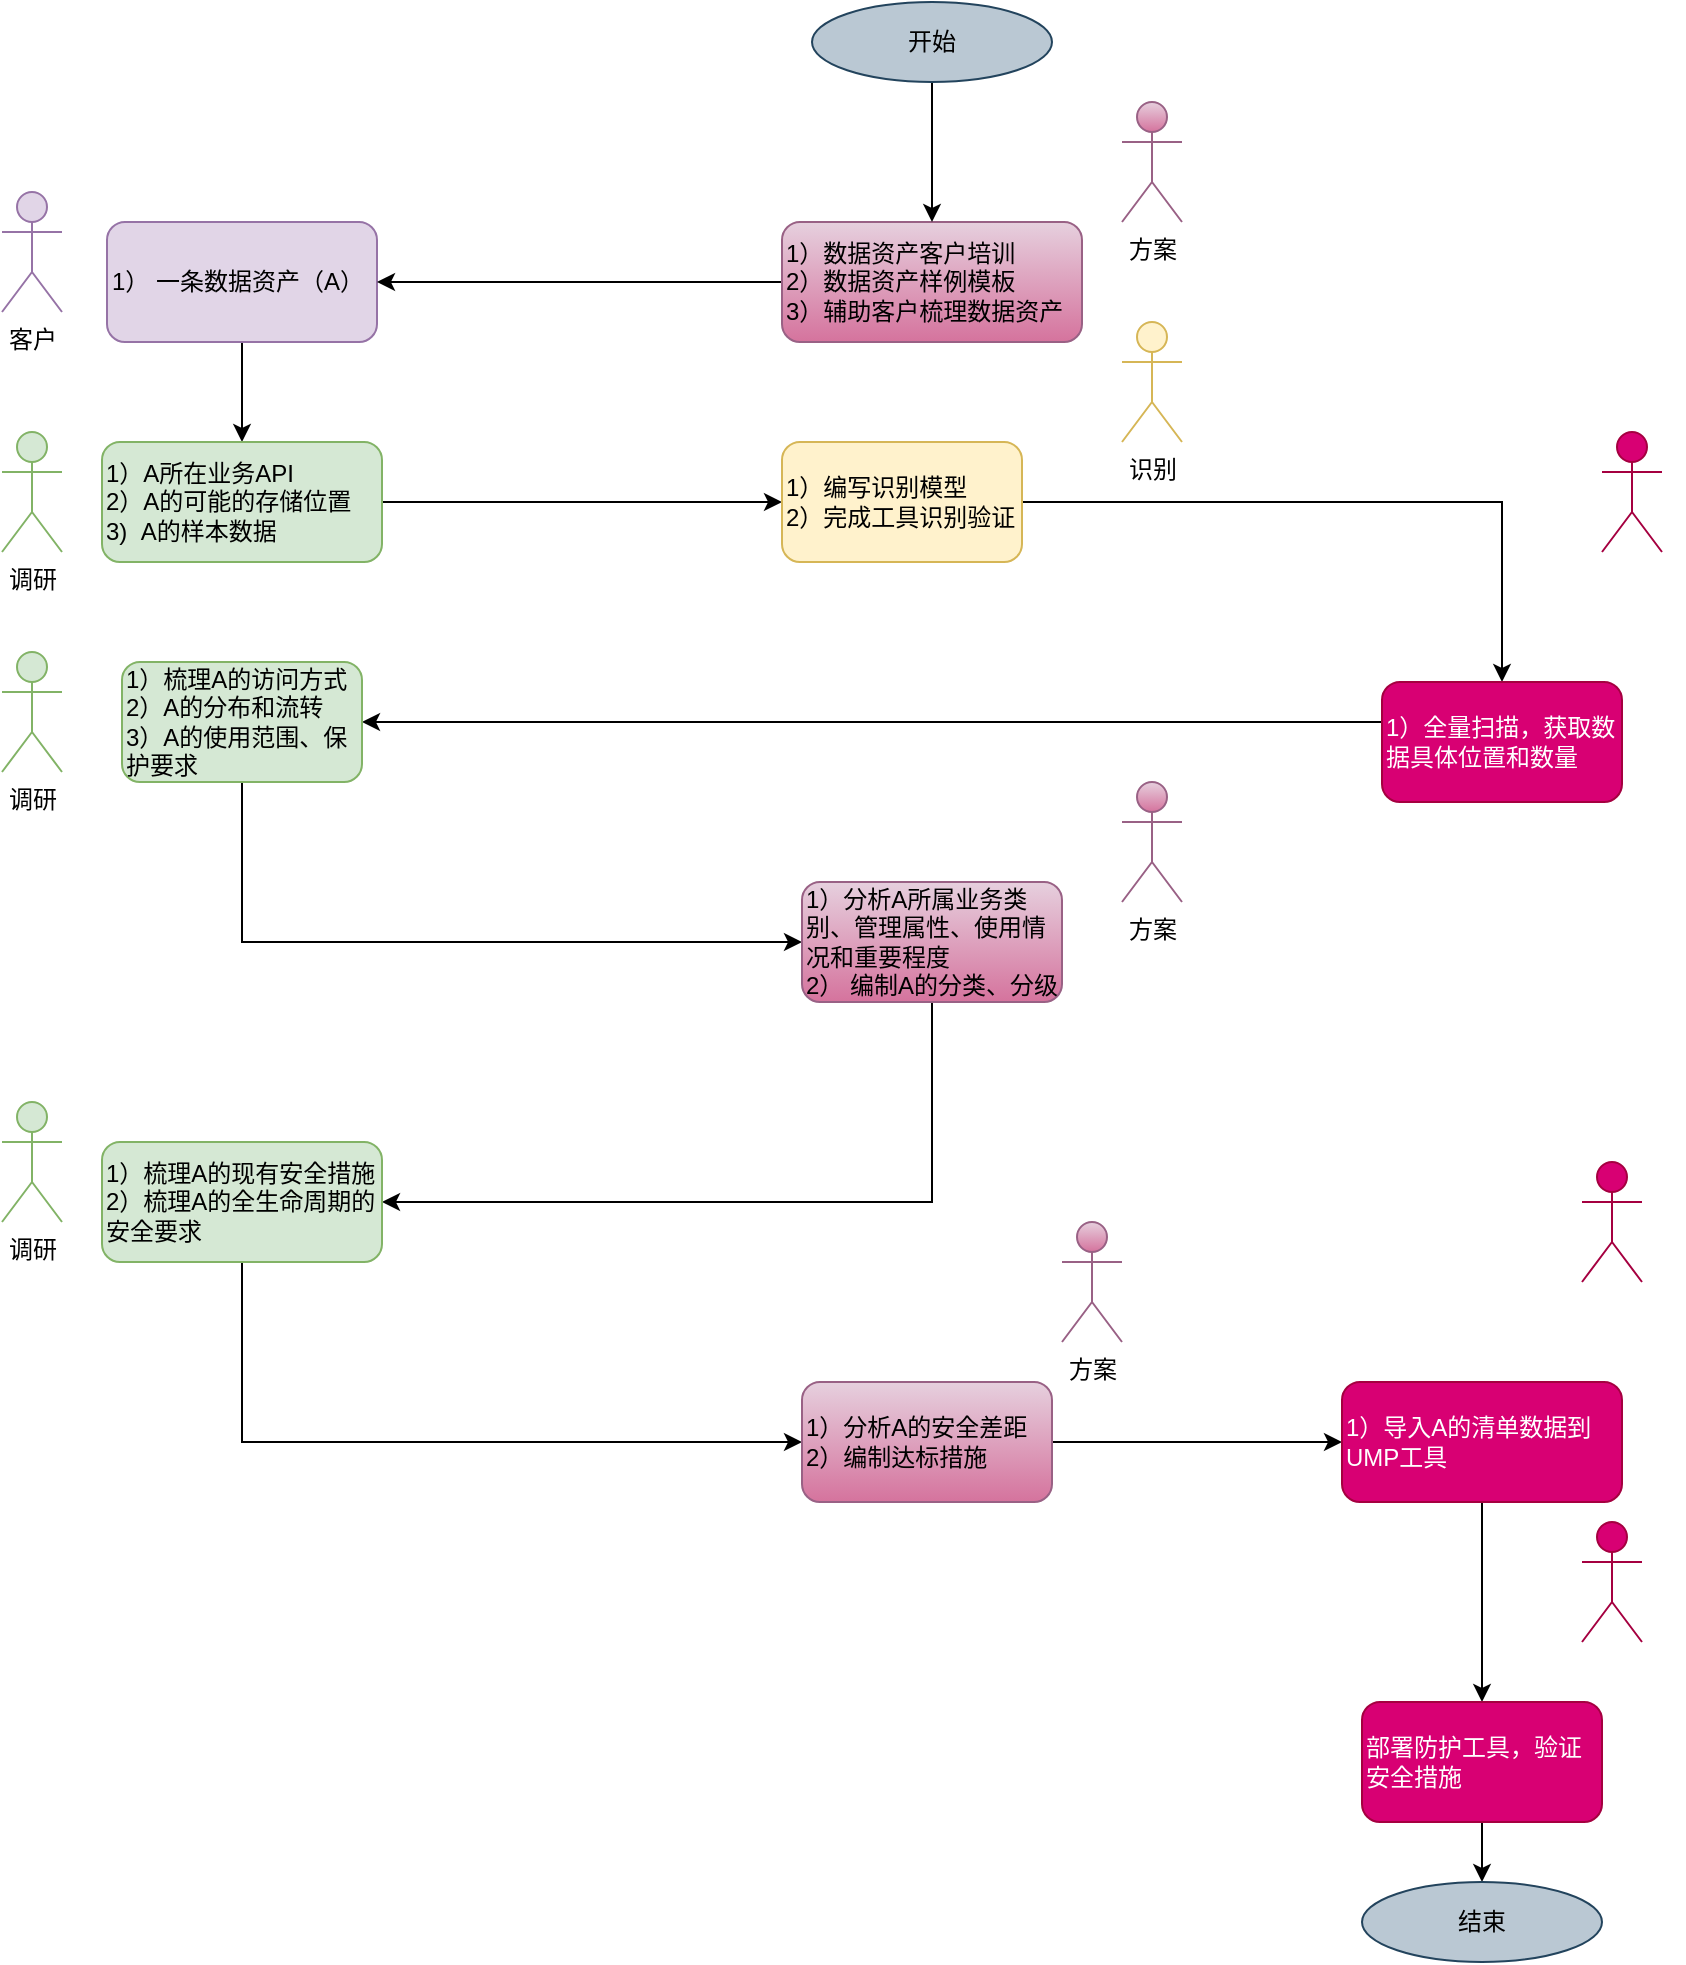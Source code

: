 <mxfile version="14.9.2" type="github">
  <diagram id="kgpKYQtTHZ0yAKxKKP6v" name="Page-1">
    <mxGraphModel dx="1038" dy="517" grid="1" gridSize="10" guides="1" tooltips="1" connect="1" arrows="1" fold="1" page="1" pageScale="1" pageWidth="850" pageHeight="1100" math="0" shadow="0">
      <root>
        <mxCell id="0" />
        <mxCell id="1" parent="0" />
        <mxCell id="sIZXqxAl4OL05oFdRwKL-20" value="" style="edgeStyle=orthogonalEdgeStyle;rounded=0;orthogonalLoop=1;jettySize=auto;html=1;" parent="1" source="sIZXqxAl4OL05oFdRwKL-7" target="sIZXqxAl4OL05oFdRwKL-11" edge="1">
          <mxGeometry relative="1" as="geometry" />
        </mxCell>
        <mxCell id="sIZXqxAl4OL05oFdRwKL-7" value="1） 一条数据资产（A）" style="rounded=1;whiteSpace=wrap;html=1;align=left;fillColor=#e1d5e7;strokeColor=#9673a6;" parent="1" vertex="1">
          <mxGeometry x="52.5" y="150" width="135" height="60" as="geometry" />
        </mxCell>
        <mxCell id="sIZXqxAl4OL05oFdRwKL-30" value="" style="edgeStyle=orthogonalEdgeStyle;rounded=0;orthogonalLoop=1;jettySize=auto;html=1;" parent="1" source="sIZXqxAl4OL05oFdRwKL-11" target="sIZXqxAl4OL05oFdRwKL-21" edge="1">
          <mxGeometry relative="1" as="geometry">
            <mxPoint x="290" y="310" as="targetPoint" />
          </mxGeometry>
        </mxCell>
        <mxCell id="sIZXqxAl4OL05oFdRwKL-11" value="1）A所在业务API&lt;br&gt;2）A的可能的存储位置&lt;br&gt;3)&amp;nbsp; A的样本数据" style="rounded=1;whiteSpace=wrap;html=1;align=left;fillColor=#d5e8d4;strokeColor=#82b366;" parent="1" vertex="1">
          <mxGeometry x="50" y="260" width="140" height="60" as="geometry" />
        </mxCell>
        <mxCell id="sIZXqxAl4OL05oFdRwKL-12" value="调研" style="shape=umlActor;verticalLabelPosition=bottom;verticalAlign=top;html=1;outlineConnect=0;fillColor=#d5e8d4;strokeColor=#82b366;" parent="1" vertex="1">
          <mxGeometry y="255" width="30" height="60" as="geometry" />
        </mxCell>
        <mxCell id="sIZXqxAl4OL05oFdRwKL-14" value="客户" style="shape=umlActor;verticalLabelPosition=bottom;verticalAlign=top;html=1;outlineConnect=0;fillColor=#e1d5e7;strokeColor=#9673a6;" parent="1" vertex="1">
          <mxGeometry y="135" width="30" height="60" as="geometry" />
        </mxCell>
        <mxCell id="sIZXqxAl4OL05oFdRwKL-37" value="" style="edgeStyle=orthogonalEdgeStyle;rounded=0;orthogonalLoop=1;jettySize=auto;html=1;" parent="1" source="sIZXqxAl4OL05oFdRwKL-21" target="sIZXqxAl4OL05oFdRwKL-36" edge="1">
          <mxGeometry relative="1" as="geometry" />
        </mxCell>
        <mxCell id="sIZXqxAl4OL05oFdRwKL-21" value="&lt;div style=&quot;&quot;&gt;&lt;span&gt;1）编写识别模型&lt;/span&gt;&lt;/div&gt;&lt;div style=&quot;&quot;&gt;&lt;span&gt;2）完成工具识别验证&lt;/span&gt;&lt;/div&gt;" style="rounded=1;whiteSpace=wrap;html=1;align=left;fillColor=#fff2cc;strokeColor=#d6b656;" parent="1" vertex="1">
          <mxGeometry x="390" y="260" width="120" height="60" as="geometry" />
        </mxCell>
        <mxCell id="sIZXqxAl4OL05oFdRwKL-31" value="识别" style="shape=umlActor;verticalLabelPosition=bottom;verticalAlign=top;html=1;outlineConnect=0;fillColor=#fff2cc;strokeColor=#d6b656;" parent="1" vertex="1">
          <mxGeometry x="560" y="200" width="30" height="60" as="geometry" />
        </mxCell>
        <mxCell id="sIZXqxAl4OL05oFdRwKL-41" value="" style="edgeStyle=orthogonalEdgeStyle;rounded=0;orthogonalLoop=1;jettySize=auto;html=1;entryX=1;entryY=0.5;entryDx=0;entryDy=0;" parent="1" source="sIZXqxAl4OL05oFdRwKL-36" target="sIZXqxAl4OL05oFdRwKL-39" edge="1">
          <mxGeometry relative="1" as="geometry">
            <Array as="points">
              <mxPoint x="290" y="400" />
              <mxPoint x="290" y="400" />
            </Array>
          </mxGeometry>
        </mxCell>
        <mxCell id="sIZXqxAl4OL05oFdRwKL-36" value="1）全量扫描，获取数据具体位置和数量" style="rounded=1;whiteSpace=wrap;html=1;align=left;fillColor=#d80073;strokeColor=#A50040;fontColor=#ffffff;" parent="1" vertex="1">
          <mxGeometry x="690" y="380" width="120" height="60" as="geometry" />
        </mxCell>
        <mxCell id="sIZXqxAl4OL05oFdRwKL-38" value="识别工具" style="shape=umlActor;verticalLabelPosition=bottom;verticalAlign=top;html=1;outlineConnect=0;fillColor=#d80073;strokeColor=#A50040;fontColor=#ffffff;" parent="1" vertex="1">
          <mxGeometry x="800" y="255" width="30" height="60" as="geometry" />
        </mxCell>
        <mxCell id="sIZXqxAl4OL05oFdRwKL-46" value="" style="edgeStyle=orthogonalEdgeStyle;rounded=0;orthogonalLoop=1;jettySize=auto;html=1;entryX=0;entryY=0.5;entryDx=0;entryDy=0;" parent="1" source="sIZXqxAl4OL05oFdRwKL-39" target="sIZXqxAl4OL05oFdRwKL-42" edge="1">
          <mxGeometry relative="1" as="geometry">
            <Array as="points">
              <mxPoint x="120" y="510" />
            </Array>
          </mxGeometry>
        </mxCell>
        <mxCell id="sIZXqxAl4OL05oFdRwKL-39" value="1）梳理A的访问方式&lt;br&gt;2）A的分布和流转&lt;br&gt;3）A的使用范围、保护要求" style="rounded=1;whiteSpace=wrap;html=1;align=left;fillColor=#d5e8d4;strokeColor=#82b366;" parent="1" vertex="1">
          <mxGeometry x="60" y="370" width="120" height="60" as="geometry" />
        </mxCell>
        <mxCell id="sIZXqxAl4OL05oFdRwKL-40" value="调研" style="shape=umlActor;verticalLabelPosition=bottom;verticalAlign=top;html=1;outlineConnect=0;fillColor=#d5e8d4;strokeColor=#82b366;" parent="1" vertex="1">
          <mxGeometry y="365" width="30" height="60" as="geometry" />
        </mxCell>
        <mxCell id="sIZXqxAl4OL05oFdRwKL-50" value="" style="edgeStyle=orthogonalEdgeStyle;rounded=0;orthogonalLoop=1;jettySize=auto;html=1;" parent="1" source="sIZXqxAl4OL05oFdRwKL-42" target="sIZXqxAl4OL05oFdRwKL-48" edge="1">
          <mxGeometry relative="1" as="geometry">
            <Array as="points">
              <mxPoint x="465" y="640" />
            </Array>
          </mxGeometry>
        </mxCell>
        <mxCell id="sIZXqxAl4OL05oFdRwKL-42" value="1）分析A所属业务类别、管理属性、使用情况和重要程度&lt;br&gt;2） 编制A的分类、分级" style="rounded=1;whiteSpace=wrap;html=1;align=left;gradientColor=#d5739d;fillColor=#e6d0de;strokeColor=#996185;" parent="1" vertex="1">
          <mxGeometry x="400" y="480" width="130" height="60" as="geometry" />
        </mxCell>
        <mxCell id="sIZXqxAl4OL05oFdRwKL-47" value="方案" style="shape=umlActor;verticalLabelPosition=bottom;verticalAlign=top;html=1;outlineConnect=0;gradientColor=#d5739d;fillColor=#e6d0de;strokeColor=#996185;" parent="1" vertex="1">
          <mxGeometry x="560" y="430" width="30" height="60" as="geometry" />
        </mxCell>
        <mxCell id="sIZXqxAl4OL05oFdRwKL-54" value="" style="edgeStyle=orthogonalEdgeStyle;rounded=0;orthogonalLoop=1;jettySize=auto;html=1;entryX=0;entryY=0.5;entryDx=0;entryDy=0;" parent="1" source="sIZXqxAl4OL05oFdRwKL-48" target="sIZXqxAl4OL05oFdRwKL-51" edge="1">
          <mxGeometry relative="1" as="geometry">
            <mxPoint x="120" y="750" as="targetPoint" />
            <Array as="points">
              <mxPoint x="120" y="760" />
            </Array>
          </mxGeometry>
        </mxCell>
        <mxCell id="sIZXqxAl4OL05oFdRwKL-48" value="1）梳理A的现有安全措施&lt;br&gt;2）梳理A的全生命周期的安全要求" style="rounded=1;whiteSpace=wrap;html=1;align=left;fillColor=#d5e8d4;strokeColor=#82b366;" parent="1" vertex="1">
          <mxGeometry x="50" y="610" width="140" height="60" as="geometry" />
        </mxCell>
        <mxCell id="sIZXqxAl4OL05oFdRwKL-49" value="调研" style="shape=umlActor;verticalLabelPosition=bottom;verticalAlign=top;html=1;outlineConnect=0;fillColor=#d5e8d4;strokeColor=#82b366;" parent="1" vertex="1">
          <mxGeometry y="590" width="30" height="60" as="geometry" />
        </mxCell>
        <mxCell id="sIZXqxAl4OL05oFdRwKL-58" value="" style="edgeStyle=orthogonalEdgeStyle;rounded=0;orthogonalLoop=1;jettySize=auto;html=1;" parent="1" source="sIZXqxAl4OL05oFdRwKL-51" target="sIZXqxAl4OL05oFdRwKL-57" edge="1">
          <mxGeometry relative="1" as="geometry" />
        </mxCell>
        <mxCell id="sIZXqxAl4OL05oFdRwKL-51" value="1）分析A的安全差距&lt;br&gt;2）编制达标措施" style="rounded=1;whiteSpace=wrap;html=1;align=left;gradientColor=#d5739d;fillColor=#e6d0de;strokeColor=#996185;" parent="1" vertex="1">
          <mxGeometry x="400" y="730" width="125" height="60" as="geometry" />
        </mxCell>
        <mxCell id="sIZXqxAl4OL05oFdRwKL-52" value="方案" style="shape=umlActor;verticalLabelPosition=bottom;verticalAlign=top;html=1;outlineConnect=0;gradientColor=#d5739d;fillColor=#e6d0de;strokeColor=#996185;" parent="1" vertex="1">
          <mxGeometry x="530" y="650" width="30" height="60" as="geometry" />
        </mxCell>
        <mxCell id="sIZXqxAl4OL05oFdRwKL-62" value="" style="edgeStyle=orthogonalEdgeStyle;rounded=0;orthogonalLoop=1;jettySize=auto;html=1;" parent="1" source="sIZXqxAl4OL05oFdRwKL-57" target="sIZXqxAl4OL05oFdRwKL-61" edge="1">
          <mxGeometry relative="1" as="geometry" />
        </mxCell>
        <mxCell id="sIZXqxAl4OL05oFdRwKL-57" value="1）导入A的清单数据到UMP工具" style="rounded=1;whiteSpace=wrap;html=1;align=left;fillColor=#d80073;strokeColor=#A50040;fontColor=#ffffff;" parent="1" vertex="1">
          <mxGeometry x="670" y="730" width="140" height="60" as="geometry" />
        </mxCell>
        <mxCell id="sIZXqxAl4OL05oFdRwKL-59" value="分类分级工具" style="shape=umlActor;verticalLabelPosition=bottom;verticalAlign=top;html=1;outlineConnect=0;fillColor=#d80073;strokeColor=#A50040;fontColor=#ffffff;" parent="1" vertex="1">
          <mxGeometry x="790" y="620" width="30" height="60" as="geometry" />
        </mxCell>
        <mxCell id="sIZXqxAl4OL05oFdRwKL-64" value="" style="edgeStyle=orthogonalEdgeStyle;rounded=0;orthogonalLoop=1;jettySize=auto;html=1;" parent="1" source="sIZXqxAl4OL05oFdRwKL-61" target="sIZXqxAl4OL05oFdRwKL-63" edge="1">
          <mxGeometry relative="1" as="geometry" />
        </mxCell>
        <mxCell id="sIZXqxAl4OL05oFdRwKL-61" value="部署防护工具，验证安全措施" style="rounded=1;whiteSpace=wrap;html=1;align=left;fillColor=#d80073;strokeColor=#A50040;fontColor=#ffffff;" parent="1" vertex="1">
          <mxGeometry x="680" y="890" width="120" height="60" as="geometry" />
        </mxCell>
        <mxCell id="sIZXqxAl4OL05oFdRwKL-63" value="结束" style="ellipse;whiteSpace=wrap;html=1;align=center;fillColor=#bac8d3;strokeColor=#23445d;" parent="1" vertex="1">
          <mxGeometry x="680" y="980" width="120" height="40" as="geometry" />
        </mxCell>
        <mxCell id="sIZXqxAl4OL05oFdRwKL-65" value="防护工具" style="shape=umlActor;verticalLabelPosition=bottom;verticalAlign=top;html=1;outlineConnect=0;fillColor=#d80073;strokeColor=#A50040;fontColor=#ffffff;" parent="1" vertex="1">
          <mxGeometry x="790" y="800" width="30" height="60" as="geometry" />
        </mxCell>
        <mxCell id="N0XebVcsZzSTSIlgRitu-6" value="" style="edgeStyle=orthogonalEdgeStyle;rounded=0;orthogonalLoop=1;jettySize=auto;html=1;entryX=1;entryY=0.5;entryDx=0;entryDy=0;" edge="1" parent="1" source="N0XebVcsZzSTSIlgRitu-1" target="sIZXqxAl4OL05oFdRwKL-7">
          <mxGeometry relative="1" as="geometry">
            <mxPoint x="310" y="180" as="targetPoint" />
          </mxGeometry>
        </mxCell>
        <mxCell id="N0XebVcsZzSTSIlgRitu-1" value="1）数据资产客户培训&lt;br&gt;&lt;div style=&quot;&quot;&gt;&lt;span&gt;2）数据资产样例模板&lt;/span&gt;&lt;/div&gt;&lt;div style=&quot;&quot;&gt;&lt;span&gt;3）辅助客户梳理数据资产&lt;/span&gt;&lt;/div&gt;" style="rounded=1;whiteSpace=wrap;html=1;align=left;gradientColor=#d5739d;fillColor=#e6d0de;strokeColor=#996185;" vertex="1" parent="1">
          <mxGeometry x="390" y="150" width="150" height="60" as="geometry" />
        </mxCell>
        <mxCell id="N0XebVcsZzSTSIlgRitu-3" value="" style="edgeStyle=orthogonalEdgeStyle;rounded=0;orthogonalLoop=1;jettySize=auto;html=1;" edge="1" parent="1" source="N0XebVcsZzSTSIlgRitu-2" target="N0XebVcsZzSTSIlgRitu-1">
          <mxGeometry relative="1" as="geometry" />
        </mxCell>
        <mxCell id="N0XebVcsZzSTSIlgRitu-2" value="开始" style="ellipse;whiteSpace=wrap;html=1;fillColor=#bac8d3;strokeColor=#23445d;" vertex="1" parent="1">
          <mxGeometry x="405" y="40" width="120" height="40" as="geometry" />
        </mxCell>
        <mxCell id="N0XebVcsZzSTSIlgRitu-4" value="方案" style="shape=umlActor;verticalLabelPosition=bottom;verticalAlign=top;html=1;outlineConnect=0;gradientColor=#d5739d;fillColor=#e6d0de;strokeColor=#996185;" vertex="1" parent="1">
          <mxGeometry x="560" y="90" width="30" height="60" as="geometry" />
        </mxCell>
      </root>
    </mxGraphModel>
  </diagram>
</mxfile>
